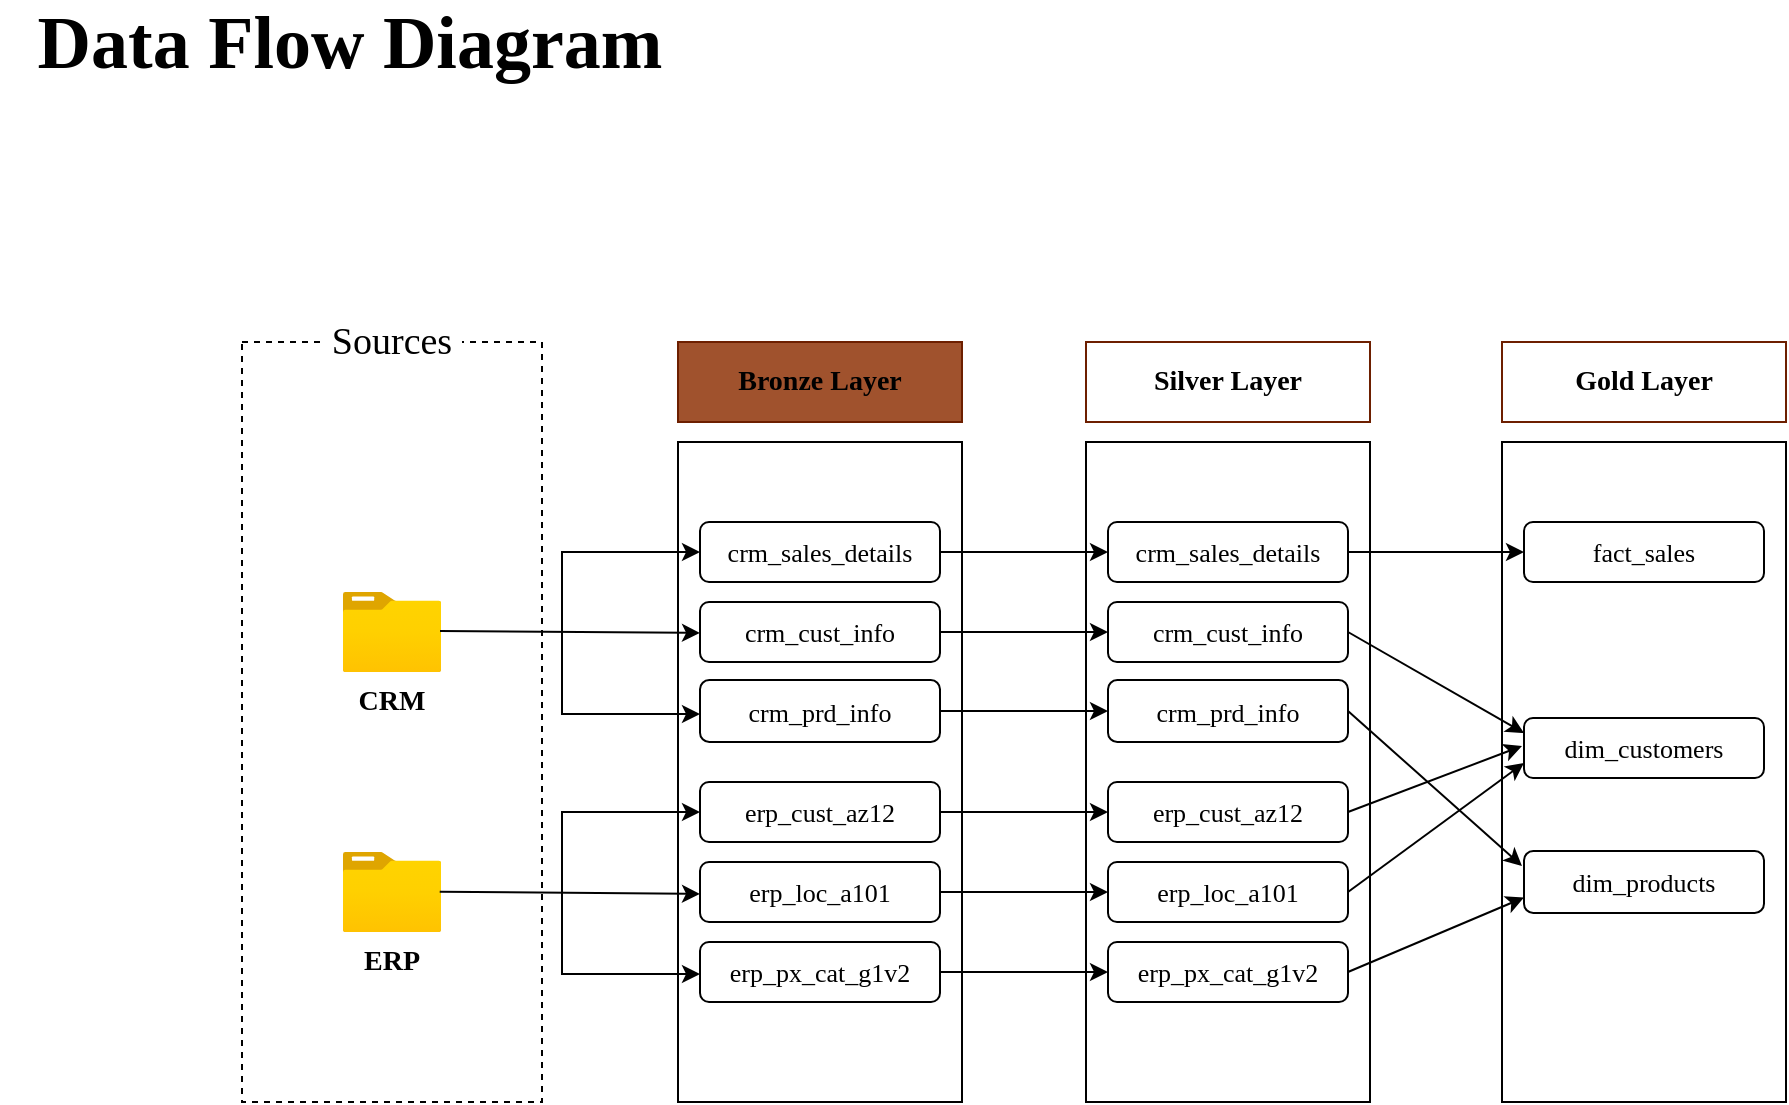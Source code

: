 <mxfile version="27.1.6" pages="2">
  <diagram name="Page-1" id="D_oT4Q3afxPE5REU2Yvq">
    <mxGraphModel dx="1075" dy="561" grid="1" gridSize="10" guides="1" tooltips="1" connect="1" arrows="1" fold="1" page="1" pageScale="1" pageWidth="1100" pageHeight="850" math="0" shadow="0">
      <root>
        <mxCell id="0" />
        <mxCell id="1" parent="0" />
        <mxCell id="xHBVSo917gMvHeOPXbtr-1" value="" style="rounded=0;whiteSpace=wrap;html=1;fillColor=none;strokeColor=light-dark(#000000,#FFFFFF);" parent="1" vertex="1">
          <mxGeometry x="592" y="284" width="142" height="330" as="geometry" />
        </mxCell>
        <mxCell id="JBAJSiVVjJdkXKZ026EJ-1" value="" style="rounded=0;whiteSpace=wrap;html=1;dashed=1;fillColor=none;" parent="1" vertex="1">
          <mxGeometry x="170" y="234" width="150" height="380" as="geometry" />
        </mxCell>
        <mxCell id="JBAJSiVVjJdkXKZ026EJ-3" value="&lt;font face=&quot;Times New Roman&quot;&gt;Sources&lt;/font&gt;" style="text;html=1;align=center;verticalAlign=middle;whiteSpace=wrap;rounded=0;fillColor=default;fontSize=19;" parent="1" vertex="1">
          <mxGeometry x="210" y="214" width="70" height="40" as="geometry" />
        </mxCell>
        <mxCell id="JBAJSiVVjJdkXKZ026EJ-5" value="" style="image;aspect=fixed;html=1;points=[];align=center;fontSize=12;image=img/lib/azure2/general/Folder_Blank.svg;" parent="1" vertex="1">
          <mxGeometry x="220.36" y="359" width="49.29" height="40" as="geometry" />
        </mxCell>
        <mxCell id="JBAJSiVVjJdkXKZ026EJ-6" value="&lt;font face=&quot;Times New Roman&quot; style=&quot;font-size: 14px;&quot;&gt;CRM&lt;/font&gt;" style="text;html=1;align=center;verticalAlign=middle;whiteSpace=wrap;rounded=0;fontStyle=1" parent="1" vertex="1">
          <mxGeometry x="215" y="399" width="60" height="30" as="geometry" />
        </mxCell>
        <mxCell id="JBAJSiVVjJdkXKZ026EJ-7" value="" style="image;aspect=fixed;html=1;points=[];align=center;fontSize=12;image=img/lib/azure2/general/Folder_Blank.svg;" parent="1" vertex="1">
          <mxGeometry x="220.36" y="489" width="49.29" height="40" as="geometry" />
        </mxCell>
        <mxCell id="JBAJSiVVjJdkXKZ026EJ-8" value="&lt;font face=&quot;Times New Roman&quot; style=&quot;font-size: 14px;&quot;&gt;ERP&lt;/font&gt;" style="text;html=1;align=center;verticalAlign=middle;whiteSpace=wrap;rounded=0;fontStyle=1" parent="1" vertex="1">
          <mxGeometry x="215" y="534" width="60" height="20" as="geometry" />
        </mxCell>
        <mxCell id="JBAJSiVVjJdkXKZ026EJ-10" value="" style="rounded=0;whiteSpace=wrap;html=1;fillColor=none;strokeColor=light-dark(#000000,#D37D36);" parent="1" vertex="1">
          <mxGeometry x="388" y="284" width="142" height="330" as="geometry" />
        </mxCell>
        <mxCell id="JBAJSiVVjJdkXKZ026EJ-12" value="" style="rounded=0;whiteSpace=wrap;html=1;fillColor=light-dark(#a0522d, #d37d36);strokeColor=light-dark(#6D1F00,#FCB99E);fontColor=#ffffff;" parent="1" vertex="1">
          <mxGeometry x="388" y="234" width="142" height="40" as="geometry" />
        </mxCell>
        <mxCell id="xHBVSo917gMvHeOPXbtr-16" style="edgeStyle=orthogonalEdgeStyle;rounded=0;orthogonalLoop=1;jettySize=auto;html=1;exitX=1;exitY=0.5;exitDx=0;exitDy=0;entryX=0;entryY=0.5;entryDx=0;entryDy=0;" parent="1" source="JBAJSiVVjJdkXKZ026EJ-13" target="xHBVSo917gMvHeOPXbtr-3" edge="1">
          <mxGeometry relative="1" as="geometry" />
        </mxCell>
        <mxCell id="JBAJSiVVjJdkXKZ026EJ-13" value="" style="rounded=1;whiteSpace=wrap;html=1;fillColor=light-dark(#FFFFFF,#D37D36);strokeColor=light-dark(#000000,#FCB99E);" parent="1" vertex="1">
          <mxGeometry x="399" y="324" width="120" height="30" as="geometry" />
        </mxCell>
        <mxCell id="xHBVSo917gMvHeOPXbtr-17" style="edgeStyle=orthogonalEdgeStyle;rounded=0;orthogonalLoop=1;jettySize=auto;html=1;exitX=1;exitY=0.5;exitDx=0;exitDy=0;entryX=0;entryY=0.5;entryDx=0;entryDy=0;" parent="1" source="JBAJSiVVjJdkXKZ026EJ-14" target="xHBVSo917gMvHeOPXbtr-4" edge="1">
          <mxGeometry relative="1" as="geometry" />
        </mxCell>
        <mxCell id="JBAJSiVVjJdkXKZ026EJ-14" value="" style="rounded=1;whiteSpace=wrap;html=1;fillColor=light-dark(#FFFFFF,#D37D36);strokeColor=light-dark(#000000,#FCB99E);" parent="1" vertex="1">
          <mxGeometry x="399" y="364" width="120" height="30" as="geometry" />
        </mxCell>
        <mxCell id="xHBVSo917gMvHeOPXbtr-18" style="edgeStyle=orthogonalEdgeStyle;rounded=0;orthogonalLoop=1;jettySize=auto;html=1;entryX=0;entryY=0.5;entryDx=0;entryDy=0;" parent="1" source="JBAJSiVVjJdkXKZ026EJ-15" target="xHBVSo917gMvHeOPXbtr-5" edge="1">
          <mxGeometry relative="1" as="geometry" />
        </mxCell>
        <mxCell id="JBAJSiVVjJdkXKZ026EJ-15" value="" style="rounded=1;whiteSpace=wrap;html=1;fillColor=light-dark(#FFFFFF,#D37D36);strokeColor=light-dark(#000000,#FCB99E);" parent="1" vertex="1">
          <mxGeometry x="399" y="403" width="120" height="31" as="geometry" />
        </mxCell>
        <mxCell id="xHBVSo917gMvHeOPXbtr-19" style="edgeStyle=orthogonalEdgeStyle;rounded=0;orthogonalLoop=1;jettySize=auto;html=1;" parent="1" source="JBAJSiVVjJdkXKZ026EJ-16" target="xHBVSo917gMvHeOPXbtr-6" edge="1">
          <mxGeometry relative="1" as="geometry" />
        </mxCell>
        <mxCell id="JBAJSiVVjJdkXKZ026EJ-16" value="" style="rounded=1;whiteSpace=wrap;html=1;fillColor=light-dark(#FFFFFF,#D37D36);strokeColor=light-dark(#000000,#FCB99E);" parent="1" vertex="1">
          <mxGeometry x="399" y="454" width="120" height="30" as="geometry" />
        </mxCell>
        <mxCell id="xHBVSo917gMvHeOPXbtr-20" style="edgeStyle=orthogonalEdgeStyle;rounded=0;orthogonalLoop=1;jettySize=auto;html=1;" parent="1" source="JBAJSiVVjJdkXKZ026EJ-17" target="xHBVSo917gMvHeOPXbtr-7" edge="1">
          <mxGeometry relative="1" as="geometry" />
        </mxCell>
        <mxCell id="JBAJSiVVjJdkXKZ026EJ-17" value="" style="rounded=1;whiteSpace=wrap;html=1;fillColor=light-dark(#FFFFFF,#D37D36);strokeColor=light-dark(#000000,#FCB99E);" parent="1" vertex="1">
          <mxGeometry x="399" y="494" width="120" height="30" as="geometry" />
        </mxCell>
        <mxCell id="xHBVSo917gMvHeOPXbtr-21" style="edgeStyle=orthogonalEdgeStyle;rounded=0;orthogonalLoop=1;jettySize=auto;html=1;entryX=0;entryY=0.5;entryDx=0;entryDy=0;" parent="1" source="JBAJSiVVjJdkXKZ026EJ-18" target="xHBVSo917gMvHeOPXbtr-8" edge="1">
          <mxGeometry relative="1" as="geometry" />
        </mxCell>
        <mxCell id="JBAJSiVVjJdkXKZ026EJ-18" value="" style="rounded=1;whiteSpace=wrap;html=1;fillColor=light-dark(#FFFFFF,#D37D36);strokeColor=light-dark(#000000,#FCB99E);" parent="1" vertex="1">
          <mxGeometry x="399" y="534" width="120" height="30" as="geometry" />
        </mxCell>
        <mxCell id="JBAJSiVVjJdkXKZ026EJ-19" value="" style="endArrow=classic;html=1;rounded=0;exitX=0.984;exitY=0.497;exitDx=0;exitDy=0;exitPerimeter=0;entryX=0;entryY=0.75;entryDx=0;entryDy=0;" parent="1" source="JBAJSiVVjJdkXKZ026EJ-7" edge="1">
          <mxGeometry width="50" height="50" relative="1" as="geometry">
            <mxPoint x="268.812" y="508.05" as="sourcePoint" />
            <mxPoint x="399" y="509.95" as="targetPoint" />
          </mxGeometry>
        </mxCell>
        <mxCell id="JBAJSiVVjJdkXKZ026EJ-20" value="Bronze Layer" style="text;html=1;align=center;verticalAlign=middle;whiteSpace=wrap;rounded=0;fontFamily=Times New Roman;fontSize=14;fontStyle=1" parent="1" vertex="1">
          <mxGeometry x="413.13" y="239" width="91.75" height="30" as="geometry" />
        </mxCell>
        <mxCell id="JBAJSiVVjJdkXKZ026EJ-21" value="crm_sales_details" style="text;html=1;align=center;verticalAlign=middle;whiteSpace=wrap;rounded=0;fontFamily=Times New Roman;fontSize=13;" parent="1" vertex="1">
          <mxGeometry x="429" y="324" width="60" height="30" as="geometry" />
        </mxCell>
        <mxCell id="JBAJSiVVjJdkXKZ026EJ-22" value="crm_cust_info" style="text;html=1;align=center;verticalAlign=middle;whiteSpace=wrap;rounded=0;fontFamily=Times New Roman;fontSize=13;" parent="1" vertex="1">
          <mxGeometry x="429.01" y="364" width="60" height="30" as="geometry" />
        </mxCell>
        <mxCell id="JBAJSiVVjJdkXKZ026EJ-23" value="crm_prd_info" style="text;html=1;align=center;verticalAlign=middle;whiteSpace=wrap;rounded=0;fontFamily=Times New Roman;fontSize=13;" parent="1" vertex="1">
          <mxGeometry x="429" y="403.5" width="60" height="30" as="geometry" />
        </mxCell>
        <mxCell id="JBAJSiVVjJdkXKZ026EJ-24" value="erp_cust_az12" style="text;html=1;align=center;verticalAlign=middle;whiteSpace=wrap;rounded=0;fontFamily=Times New Roman;fontSize=13;" parent="1" vertex="1">
          <mxGeometry x="429" y="454" width="60" height="30" as="geometry" />
        </mxCell>
        <mxCell id="JBAJSiVVjJdkXKZ026EJ-25" value="erp_loc_a101" style="text;html=1;align=center;verticalAlign=middle;whiteSpace=wrap;rounded=0;fontFamily=Times New Roman;fontSize=13;" parent="1" vertex="1">
          <mxGeometry x="429.01" y="494" width="60" height="30" as="geometry" />
        </mxCell>
        <mxCell id="JBAJSiVVjJdkXKZ026EJ-26" value="erp_px_cat_g1v2" style="text;html=1;align=center;verticalAlign=middle;whiteSpace=wrap;rounded=0;fontFamily=Times New Roman;fontSize=13;" parent="1" vertex="1">
          <mxGeometry x="429" y="534" width="60" height="30" as="geometry" />
        </mxCell>
        <mxCell id="JBAJSiVVjJdkXKZ026EJ-27" value="" style="endArrow=classic;html=1;rounded=0;exitX=0.984;exitY=0.497;exitDx=0;exitDy=0;exitPerimeter=0;entryX=0;entryY=0.75;entryDx=0;entryDy=0;" parent="1" edge="1">
          <mxGeometry width="50" height="50" relative="1" as="geometry">
            <mxPoint x="269" y="378.53" as="sourcePoint" />
            <mxPoint x="399" y="379.48" as="targetPoint" />
          </mxGeometry>
        </mxCell>
        <mxCell id="JBAJSiVVjJdkXKZ026EJ-29" value="" style="endArrow=classic;html=1;rounded=0;entryX=0;entryY=0.5;entryDx=0;entryDy=0;" parent="1" target="JBAJSiVVjJdkXKZ026EJ-13" edge="1">
          <mxGeometry width="50" height="50" relative="1" as="geometry">
            <mxPoint x="330" y="379" as="sourcePoint" />
            <mxPoint x="380" y="329" as="targetPoint" />
            <Array as="points">
              <mxPoint x="330" y="339" />
            </Array>
          </mxGeometry>
        </mxCell>
        <mxCell id="JBAJSiVVjJdkXKZ026EJ-30" value="" style="endArrow=classic;html=1;rounded=0;entryX=0;entryY=0.5;entryDx=0;entryDy=0;" parent="1" edge="1">
          <mxGeometry width="50" height="50" relative="1" as="geometry">
            <mxPoint x="330" y="509" as="sourcePoint" />
            <mxPoint x="399" y="469" as="targetPoint" />
            <Array as="points">
              <mxPoint x="330" y="469" />
            </Array>
          </mxGeometry>
        </mxCell>
        <mxCell id="JBAJSiVVjJdkXKZ026EJ-31" value="" style="endArrow=classic;html=1;rounded=0;entryX=0;entryY=0.5;entryDx=0;entryDy=0;" parent="1" edge="1">
          <mxGeometry width="50" height="50" relative="1" as="geometry">
            <mxPoint x="330" y="504" as="sourcePoint" />
            <mxPoint x="399" y="550" as="targetPoint" />
            <Array as="points">
              <mxPoint x="330" y="550" />
            </Array>
          </mxGeometry>
        </mxCell>
        <mxCell id="JBAJSiVVjJdkXKZ026EJ-32" value="" style="endArrow=classic;html=1;rounded=0;entryX=0;entryY=0.5;entryDx=0;entryDy=0;" parent="1" edge="1">
          <mxGeometry width="50" height="50" relative="1" as="geometry">
            <mxPoint x="330" y="374" as="sourcePoint" />
            <mxPoint x="399" y="420" as="targetPoint" />
            <Array as="points">
              <mxPoint x="330" y="420" />
            </Array>
          </mxGeometry>
        </mxCell>
        <mxCell id="xHBVSo917gMvHeOPXbtr-2" value="" style="rounded=0;whiteSpace=wrap;html=1;fillColor=light-dark(transparent,#BABABA);strokeColor=light-dark(#6D1F00,#E6E6E6);fontColor=#ffffff;" parent="1" vertex="1">
          <mxGeometry x="592" y="234" width="142" height="40" as="geometry" />
        </mxCell>
        <mxCell id="aPZgyX0E5u1eC5IV4orU-16" style="edgeStyle=orthogonalEdgeStyle;rounded=0;orthogonalLoop=1;jettySize=auto;html=1;exitX=1;exitY=0.5;exitDx=0;exitDy=0;" parent="1" source="xHBVSo917gMvHeOPXbtr-3" target="aPZgyX0E5u1eC5IV4orU-3" edge="1">
          <mxGeometry relative="1" as="geometry" />
        </mxCell>
        <mxCell id="xHBVSo917gMvHeOPXbtr-3" value="" style="rounded=1;whiteSpace=wrap;html=1;fillColor=light-dark(transparent,#BABABA);strokeColor=light-dark(#000000,#FFFFFF);" parent="1" vertex="1">
          <mxGeometry x="603" y="324" width="120" height="30" as="geometry" />
        </mxCell>
        <mxCell id="xHBVSo917gMvHeOPXbtr-4" value="" style="rounded=1;whiteSpace=wrap;html=1;fillColor=light-dark(transparent,#BABABA);strokeColor=light-dark(#000000,#FFFFFF);" parent="1" vertex="1">
          <mxGeometry x="603" y="364" width="120" height="30" as="geometry" />
        </mxCell>
        <mxCell id="xHBVSo917gMvHeOPXbtr-5" value="" style="rounded=1;whiteSpace=wrap;html=1;fillColor=light-dark(transparent,#BABABA);strokeColor=light-dark(#000000,#FFFFFF);" parent="1" vertex="1">
          <mxGeometry x="603" y="403" width="120" height="31" as="geometry" />
        </mxCell>
        <mxCell id="xHBVSo917gMvHeOPXbtr-6" value="" style="rounded=1;whiteSpace=wrap;html=1;fillColor=light-dark(transparent,#BABABA);strokeColor=light-dark(#000000,#FFFFFF);" parent="1" vertex="1">
          <mxGeometry x="603" y="454" width="120" height="30" as="geometry" />
        </mxCell>
        <mxCell id="xHBVSo917gMvHeOPXbtr-7" value="" style="rounded=1;whiteSpace=wrap;html=1;fillColor=light-dark(transparent,#BABABA);strokeColor=light-dark(#000000,#FFFFFF);" parent="1" vertex="1">
          <mxGeometry x="603" y="494" width="120" height="30" as="geometry" />
        </mxCell>
        <mxCell id="xHBVSo917gMvHeOPXbtr-8" value="" style="rounded=1;whiteSpace=wrap;html=1;fillColor=light-dark(transparent,#BABABA);strokeColor=light-dark(#000000,#FFFFFF);" parent="1" vertex="1">
          <mxGeometry x="603" y="534" width="120" height="30" as="geometry" />
        </mxCell>
        <mxCell id="xHBVSo917gMvHeOPXbtr-9" value="&lt;font style=&quot;color: light-dark(rgb(0, 0, 0), rgb(0, 0, 0));&quot;&gt;Silver Layer&lt;/font&gt;" style="text;html=1;align=center;verticalAlign=middle;whiteSpace=wrap;rounded=0;fontFamily=Times New Roman;fontSize=14;fontStyle=1;fillColor=light-dark(transparent,#BABABA);" parent="1" vertex="1">
          <mxGeometry x="617.13" y="239" width="91.75" height="30" as="geometry" />
        </mxCell>
        <mxCell id="xHBVSo917gMvHeOPXbtr-10" value="&lt;font style=&quot;color: light-dark(rgb(0, 0, 0), rgb(0, 0, 0));&quot;&gt;crm_sales_details&lt;/font&gt;" style="text;html=1;align=center;verticalAlign=middle;whiteSpace=wrap;rounded=0;fontFamily=Times New Roman;fontSize=13;fillColor=light-dark(transparent,#BABABA);" parent="1" vertex="1">
          <mxGeometry x="633" y="324" width="60" height="30" as="geometry" />
        </mxCell>
        <mxCell id="xHBVSo917gMvHeOPXbtr-11" value="&lt;font style=&quot;color: light-dark(rgb(0, 0, 0), rgb(0, 0, 0));&quot;&gt;crm_cust_info&lt;/font&gt;" style="text;html=1;align=center;verticalAlign=middle;whiteSpace=wrap;rounded=0;fontFamily=Times New Roman;fontSize=13;fillColor=light-dark(transparent,#BABABA);" parent="1" vertex="1">
          <mxGeometry x="633.01" y="364" width="60" height="30" as="geometry" />
        </mxCell>
        <mxCell id="xHBVSo917gMvHeOPXbtr-12" value="&lt;font style=&quot;color: light-dark(rgb(0, 0, 0), rgb(0, 0, 0));&quot;&gt;crm_prd_info&lt;/font&gt;" style="text;html=1;align=center;verticalAlign=middle;whiteSpace=wrap;rounded=0;fontFamily=Times New Roman;fontSize=13;fillColor=light-dark(transparent,#BABABA);" parent="1" vertex="1">
          <mxGeometry x="633" y="403.5" width="60" height="30" as="geometry" />
        </mxCell>
        <mxCell id="xHBVSo917gMvHeOPXbtr-13" value="&lt;font style=&quot;color: light-dark(rgb(0, 0, 0), rgb(0, 0, 0));&quot;&gt;erp_cust_az12&lt;/font&gt;" style="text;html=1;align=center;verticalAlign=middle;whiteSpace=wrap;rounded=0;fontFamily=Times New Roman;fontSize=13;fillColor=light-dark(transparent,#BABABA);" parent="1" vertex="1">
          <mxGeometry x="633" y="454" width="60" height="30" as="geometry" />
        </mxCell>
        <mxCell id="xHBVSo917gMvHeOPXbtr-14" value="&lt;font style=&quot;color: light-dark(rgb(0, 0, 0), rgb(0, 0, 0));&quot;&gt;erp_loc_a101&lt;/font&gt;" style="text;html=1;align=center;verticalAlign=middle;whiteSpace=wrap;rounded=0;fontFamily=Times New Roman;fontSize=13;fillColor=light-dark(transparent,#BABABA);" parent="1" vertex="1">
          <mxGeometry x="633.01" y="494" width="60" height="30" as="geometry" />
        </mxCell>
        <mxCell id="xHBVSo917gMvHeOPXbtr-15" value="&lt;font style=&quot;color: light-dark(rgb(0, 0, 0), rgb(0, 0, 0));&quot;&gt;erp_px_cat_g1v2&lt;/font&gt;" style="text;html=1;align=center;verticalAlign=middle;whiteSpace=wrap;rounded=0;fontFamily=Times New Roman;fontSize=13;fillColor=light-dark(transparent,#BABABA);" parent="1" vertex="1">
          <mxGeometry x="633" y="534" width="60" height="30" as="geometry" />
        </mxCell>
        <mxCell id="aPZgyX0E5u1eC5IV4orU-1" value="" style="rounded=0;whiteSpace=wrap;html=1;fillColor=none;strokeColor=light-dark(#000000,#D1AA1F);" parent="1" vertex="1">
          <mxGeometry x="800" y="284" width="142" height="330" as="geometry" />
        </mxCell>
        <mxCell id="aPZgyX0E5u1eC5IV4orU-2" value="" style="rounded=0;whiteSpace=wrap;html=1;fillColor=light-dark(transparent,#D1AA1F);strokeColor=light-dark(#6D1F00,#D9DD22);fontColor=#ffffff;" parent="1" vertex="1">
          <mxGeometry x="800" y="234" width="142" height="40" as="geometry" />
        </mxCell>
        <mxCell id="aPZgyX0E5u1eC5IV4orU-3" value="" style="rounded=1;whiteSpace=wrap;html=1;fillColor=light-dark(transparent,#D1AA1F);strokeColor=light-dark(#000000,#D1AA1F);" parent="1" vertex="1">
          <mxGeometry x="811" y="324" width="120" height="30" as="geometry" />
        </mxCell>
        <mxCell id="aPZgyX0E5u1eC5IV4orU-4" value="" style="rounded=1;whiteSpace=wrap;html=1;fillColor=light-dark(transparent,#D1AA1F);strokeColor=light-dark(#000000,#D1AA1F);" parent="1" vertex="1">
          <mxGeometry x="811" y="422" width="120" height="30" as="geometry" />
        </mxCell>
        <mxCell id="aPZgyX0E5u1eC5IV4orU-5" value="" style="rounded=1;whiteSpace=wrap;html=1;fillColor=light-dark(transparent,#D1AA1F);strokeColor=light-dark(#000000,#D1AA1F);" parent="1" vertex="1">
          <mxGeometry x="811" y="488.5" width="120" height="31" as="geometry" />
        </mxCell>
        <mxCell id="aPZgyX0E5u1eC5IV4orU-9" value="&lt;font style=&quot;color: light-dark(rgb(0, 0, 0), rgb(0, 0, 0));&quot;&gt;Gold Layer&lt;/font&gt;" style="text;html=1;align=center;verticalAlign=middle;whiteSpace=wrap;rounded=0;fontFamily=Times New Roman;fontSize=14;fontStyle=1;fillColor=light-dark(transparent,#D1AA1F);" parent="1" vertex="1">
          <mxGeometry x="825.13" y="239" width="91.75" height="30" as="geometry" />
        </mxCell>
        <mxCell id="aPZgyX0E5u1eC5IV4orU-10" value="&lt;font style=&quot;color: light-dark(rgb(0, 0, 0), rgb(0, 0, 0));&quot;&gt;fact_sales&lt;/font&gt;" style="text;html=1;align=center;verticalAlign=middle;whiteSpace=wrap;rounded=0;fontFamily=Times New Roman;fontSize=13;fillColor=light-dark(transparent,#D1AA1F);" parent="1" vertex="1">
          <mxGeometry x="841" y="324" width="60" height="30" as="geometry" />
        </mxCell>
        <mxCell id="aPZgyX0E5u1eC5IV4orU-11" value="&lt;font style=&quot;color: light-dark(rgb(0, 0, 0), rgb(0, 0, 0));&quot;&gt;dim_customers&lt;/font&gt;" style="text;html=1;align=center;verticalAlign=middle;whiteSpace=wrap;rounded=0;fontFamily=Times New Roman;fontSize=13;fillColor=light-dark(transparent,#D1AA1F);" parent="1" vertex="1">
          <mxGeometry x="841.01" y="422" width="60" height="30" as="geometry" />
        </mxCell>
        <mxCell id="aPZgyX0E5u1eC5IV4orU-12" value="&lt;font style=&quot;color: light-dark(rgb(0, 0, 0), rgb(0, 0, 0));&quot;&gt;dim_products&lt;/font&gt;" style="text;html=1;align=center;verticalAlign=middle;whiteSpace=wrap;rounded=0;fontFamily=Times New Roman;fontSize=13;fillColor=light-dark(transparent,#D1AA1F);" parent="1" vertex="1">
          <mxGeometry x="841" y="488.5" width="60" height="30" as="geometry" />
        </mxCell>
        <mxCell id="aPZgyX0E5u1eC5IV4orU-18" value="" style="endArrow=classic;html=1;rounded=0;exitX=1;exitY=0.5;exitDx=0;exitDy=0;entryX=0;entryY=0.25;entryDx=0;entryDy=0;" parent="1" source="xHBVSo917gMvHeOPXbtr-4" target="aPZgyX0E5u1eC5IV4orU-4" edge="1">
          <mxGeometry width="50" height="50" relative="1" as="geometry">
            <mxPoint x="690" y="466" as="sourcePoint" />
            <mxPoint x="740" y="416" as="targetPoint" />
          </mxGeometry>
        </mxCell>
        <mxCell id="aPZgyX0E5u1eC5IV4orU-19" value="" style="endArrow=classic;html=1;rounded=0;exitX=1;exitY=0.5;exitDx=0;exitDy=0;" parent="1" source="xHBVSo917gMvHeOPXbtr-6" edge="1">
          <mxGeometry width="50" height="50" relative="1" as="geometry">
            <mxPoint x="1020" y="516" as="sourcePoint" />
            <mxPoint x="810" y="436" as="targetPoint" />
          </mxGeometry>
        </mxCell>
        <mxCell id="aPZgyX0E5u1eC5IV4orU-20" value="" style="endArrow=classic;html=1;rounded=0;exitX=1;exitY=0.5;exitDx=0;exitDy=0;entryX=0;entryY=0.75;entryDx=0;entryDy=0;" parent="1" source="xHBVSo917gMvHeOPXbtr-7" target="aPZgyX0E5u1eC5IV4orU-4" edge="1">
          <mxGeometry width="50" height="50" relative="1" as="geometry">
            <mxPoint x="760" y="486" as="sourcePoint" />
            <mxPoint x="848" y="544" as="targetPoint" />
          </mxGeometry>
        </mxCell>
        <mxCell id="aPZgyX0E5u1eC5IV4orU-21" value="" style="endArrow=classic;html=1;rounded=0;exitX=1;exitY=0.5;exitDx=0;exitDy=0;entryX=0;entryY=0.75;entryDx=0;entryDy=0;" parent="1" source="xHBVSo917gMvHeOPXbtr-8" target="aPZgyX0E5u1eC5IV4orU-5" edge="1">
          <mxGeometry width="50" height="50" relative="1" as="geometry">
            <mxPoint x="780" y="586" as="sourcePoint" />
            <mxPoint x="868" y="644" as="targetPoint" />
          </mxGeometry>
        </mxCell>
        <mxCell id="aPZgyX0E5u1eC5IV4orU-22" value="" style="endArrow=classic;html=1;rounded=0;exitX=1;exitY=0.5;exitDx=0;exitDy=0;" parent="1" source="xHBVSo917gMvHeOPXbtr-5" edge="1">
          <mxGeometry width="50" height="50" relative="1" as="geometry">
            <mxPoint x="770" y="566" as="sourcePoint" />
            <mxPoint x="810" y="496" as="targetPoint" />
          </mxGeometry>
        </mxCell>
        <mxCell id="aPZgyX0E5u1eC5IV4orU-23" value="Data Flow Diagram" style="text;html=1;align=center;verticalAlign=middle;whiteSpace=wrap;rounded=0;fontFamily=Times New Roman;fontSize=37;fontStyle=1" parent="1" vertex="1">
          <mxGeometry x="49" y="70" width="350" height="30" as="geometry" />
        </mxCell>
      </root>
    </mxGraphModel>
  </diagram>
  <diagram id="uA00x60MnRe2-3wRwV_N" name="Page-2">
    <mxGraphModel dx="1075" dy="561" grid="1" gridSize="10" guides="1" tooltips="1" connect="1" arrows="1" fold="1" page="1" pageScale="1" pageWidth="850" pageHeight="1100" math="0" shadow="0">
      <root>
        <mxCell id="0" />
        <mxCell id="1" parent="0" />
        <mxCell id="TfGJsQ4RSiHgXrKP3uBm-3" value="crm_cust_info" style="swimlane;fontStyle=0;childLayout=stackLayout;horizontal=1;startSize=30;horizontalStack=0;resizeParent=1;resizeParentMax=0;resizeLast=0;collapsible=1;marginBottom=0;whiteSpace=wrap;html=1;rounded=1;fillColor=#0050ef;fontColor=#ffffff;strokeColor=#001DBC;fontSize=14;" vertex="1" parent="1">
          <mxGeometry x="160" y="140" width="130" height="60" as="geometry" />
        </mxCell>
        <mxCell id="TfGJsQ4RSiHgXrKP3uBm-4" value="cst_id" style="text;strokeColor=none;fillColor=none;align=left;verticalAlign=middle;spacingLeft=4;spacingRight=4;overflow=hidden;points=[[0,0.5],[1,0.5]];portConstraint=eastwest;rotatable=0;whiteSpace=wrap;html=1;fontSize=14;" vertex="1" parent="TfGJsQ4RSiHgXrKP3uBm-3">
          <mxGeometry y="30" width="130" height="30" as="geometry" />
        </mxCell>
      </root>
    </mxGraphModel>
  </diagram>
</mxfile>
